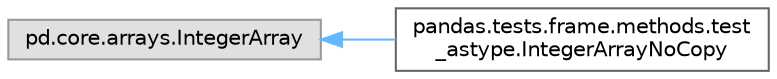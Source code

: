 digraph "Graphical Class Hierarchy"
{
 // LATEX_PDF_SIZE
  bgcolor="transparent";
  edge [fontname=Helvetica,fontsize=10,labelfontname=Helvetica,labelfontsize=10];
  node [fontname=Helvetica,fontsize=10,shape=box,height=0.2,width=0.4];
  rankdir="LR";
  Node0 [id="Node000000",label="pd.core.arrays.IntegerArray",height=0.2,width=0.4,color="grey60", fillcolor="#E0E0E0", style="filled",tooltip=" "];
  Node0 -> Node1 [id="edge4741_Node000000_Node000001",dir="back",color="steelblue1",style="solid",tooltip=" "];
  Node1 [id="Node000001",label="pandas.tests.frame.methods.test\l_astype.IntegerArrayNoCopy",height=0.2,width=0.4,color="grey40", fillcolor="white", style="filled",URL="$d8/d9f/classpandas_1_1tests_1_1frame_1_1methods_1_1test__astype_1_1IntegerArrayNoCopy.html",tooltip=" "];
}

